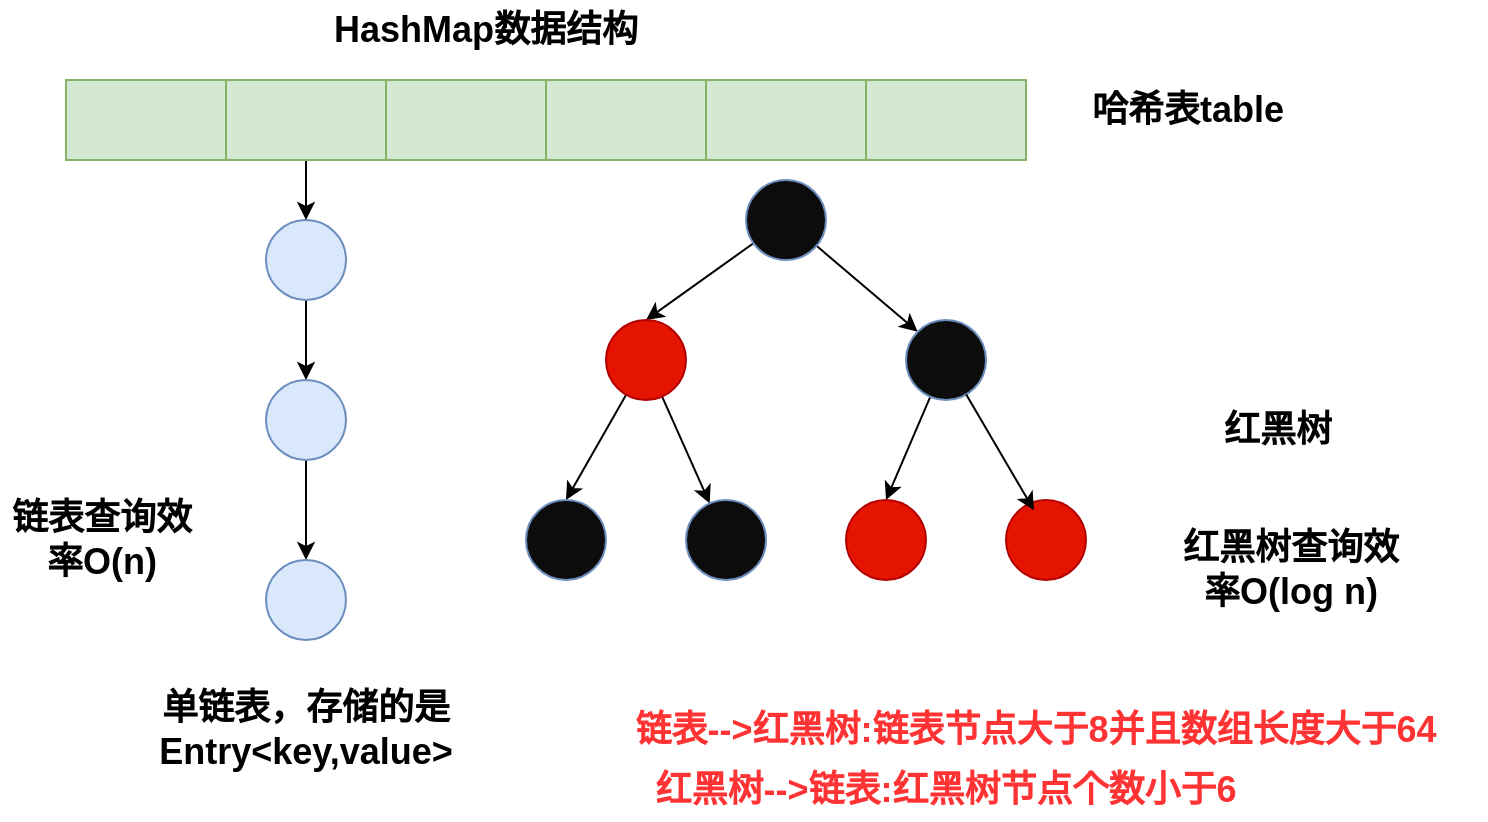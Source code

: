 <mxfile version="24.8.0">
  <diagram name="HashMap" id="wXSagwDW5aZHT_AMHD59">
    <mxGraphModel dx="868" dy="443" grid="1" gridSize="10" guides="1" tooltips="1" connect="1" arrows="1" fold="1" page="1" pageScale="1" pageWidth="1654" pageHeight="2336" math="0" shadow="0">
      <root>
        <mxCell id="0" />
        <mxCell id="1" parent="0" />
        <mxCell id="8ngKyNqRQ4wnQCkIByvn-6" value="&lt;b style=&quot;font-size: 18px;&quot;&gt;&lt;font style=&quot;font-size: 18px;&quot;&gt;HashMap数据结构&lt;/font&gt;&lt;/b&gt;" style="text;html=1;align=center;verticalAlign=middle;whiteSpace=wrap;rounded=0;fontSize=18;" vertex="1" parent="1">
          <mxGeometry x="300" y="150" width="160" height="30" as="geometry" />
        </mxCell>
        <mxCell id="8ngKyNqRQ4wnQCkIByvn-7" value="&lt;b style=&quot;font-size: 18px;&quot;&gt;&lt;font style=&quot;font-size: 18px;&quot;&gt;哈希表table&lt;/font&gt;&lt;/b&gt;" style="text;html=1;align=center;verticalAlign=middle;whiteSpace=wrap;rounded=0;fontSize=18;" vertex="1" parent="1">
          <mxGeometry x="680" y="190" width="102" height="30" as="geometry" />
        </mxCell>
        <mxCell id="8ngKyNqRQ4wnQCkIByvn-31" style="edgeStyle=orthogonalEdgeStyle;rounded=0;orthogonalLoop=1;jettySize=auto;html=1;entryX=0.5;entryY=0;entryDx=0;entryDy=0;" edge="1" parent="1" source="8ngKyNqRQ4wnQCkIByvn-15" target="8ngKyNqRQ4wnQCkIByvn-19">
          <mxGeometry relative="1" as="geometry" />
        </mxCell>
        <mxCell id="8ngKyNqRQ4wnQCkIByvn-15" value="" style="ellipse;whiteSpace=wrap;html=1;aspect=fixed;fillColor=#dae8fc;strokeColor=#6c8ebf;" vertex="1" parent="1">
          <mxGeometry x="270" y="260" width="40" height="40" as="geometry" />
        </mxCell>
        <mxCell id="8ngKyNqRQ4wnQCkIByvn-32" style="edgeStyle=orthogonalEdgeStyle;rounded=0;orthogonalLoop=1;jettySize=auto;html=1;entryX=0.5;entryY=0;entryDx=0;entryDy=0;" edge="1" parent="1" source="8ngKyNqRQ4wnQCkIByvn-19" target="8ngKyNqRQ4wnQCkIByvn-21">
          <mxGeometry relative="1" as="geometry" />
        </mxCell>
        <mxCell id="8ngKyNqRQ4wnQCkIByvn-19" value="" style="ellipse;whiteSpace=wrap;html=1;aspect=fixed;fillColor=#dae8fc;strokeColor=#6c8ebf;" vertex="1" parent="1">
          <mxGeometry x="270" y="340" width="40" height="40" as="geometry" />
        </mxCell>
        <mxCell id="8ngKyNqRQ4wnQCkIByvn-21" value="" style="ellipse;whiteSpace=wrap;html=1;aspect=fixed;fillColor=#dae8fc;strokeColor=#6c8ebf;" vertex="1" parent="1">
          <mxGeometry x="270" y="430" width="40" height="40" as="geometry" />
        </mxCell>
        <mxCell id="8ngKyNqRQ4wnQCkIByvn-23" value="&lt;span style=&quot;font-size: 16px;&quot;&gt;&lt;b&gt;&amp;nbsp;&lt;/b&gt;&lt;/span&gt;" style="rounded=0;whiteSpace=wrap;html=1;fillColor=#d5e8d4;strokeColor=#82b366;" vertex="1" parent="1">
          <mxGeometry x="170" y="190" width="80" height="40" as="geometry" />
        </mxCell>
        <mxCell id="8ngKyNqRQ4wnQCkIByvn-30" style="edgeStyle=orthogonalEdgeStyle;rounded=0;orthogonalLoop=1;jettySize=auto;html=1;entryX=0.5;entryY=0;entryDx=0;entryDy=0;" edge="1" parent="1" source="8ngKyNqRQ4wnQCkIByvn-24" target="8ngKyNqRQ4wnQCkIByvn-15">
          <mxGeometry relative="1" as="geometry" />
        </mxCell>
        <mxCell id="8ngKyNqRQ4wnQCkIByvn-24" value="&lt;span style=&quot;font-size: 16px;&quot;&gt;&lt;b&gt;&amp;nbsp;&lt;/b&gt;&lt;/span&gt;" style="rounded=0;whiteSpace=wrap;html=1;fillColor=#d5e8d4;strokeColor=#82b366;" vertex="1" parent="1">
          <mxGeometry x="250" y="190" width="80" height="40" as="geometry" />
        </mxCell>
        <mxCell id="8ngKyNqRQ4wnQCkIByvn-25" value="&lt;span style=&quot;font-size: 16px;&quot;&gt;&lt;b&gt;&amp;nbsp;&lt;/b&gt;&lt;/span&gt;" style="rounded=0;whiteSpace=wrap;html=1;fillColor=#d5e8d4;strokeColor=#82b366;" vertex="1" parent="1">
          <mxGeometry x="330" y="190" width="80" height="40" as="geometry" />
        </mxCell>
        <mxCell id="8ngKyNqRQ4wnQCkIByvn-27" value="&lt;span style=&quot;font-size: 16px;&quot;&gt;&lt;b&gt;&amp;nbsp;&lt;/b&gt;&lt;/span&gt;" style="rounded=0;whiteSpace=wrap;html=1;fillColor=#d5e8d4;strokeColor=#82b366;" vertex="1" parent="1">
          <mxGeometry x="410" y="190" width="80" height="40" as="geometry" />
        </mxCell>
        <mxCell id="8ngKyNqRQ4wnQCkIByvn-28" value="&lt;span style=&quot;font-size: 16px;&quot;&gt;&lt;b&gt;&amp;nbsp;&lt;/b&gt;&lt;/span&gt;" style="rounded=0;whiteSpace=wrap;html=1;fillColor=#d5e8d4;strokeColor=#82b366;" vertex="1" parent="1">
          <mxGeometry x="490" y="190" width="80" height="40" as="geometry" />
        </mxCell>
        <mxCell id="8ngKyNqRQ4wnQCkIByvn-29" value="&lt;span style=&quot;font-size: 16px;&quot;&gt;&lt;b&gt;&amp;nbsp;&lt;/b&gt;&lt;/span&gt;" style="rounded=0;whiteSpace=wrap;html=1;fillColor=#d5e8d4;strokeColor=#82b366;" vertex="1" parent="1">
          <mxGeometry x="570" y="190" width="80" height="40" as="geometry" />
        </mxCell>
        <mxCell id="8ngKyNqRQ4wnQCkIByvn-33" value="&lt;b style=&quot;font-size: 18px;&quot;&gt;&lt;font style=&quot;font-size: 18px;&quot;&gt;单链表，存储的是Entry&amp;lt;key,value&amp;gt;&lt;/font&gt;&lt;/b&gt;" style="text;html=1;align=center;verticalAlign=middle;whiteSpace=wrap;rounded=0;fontSize=18;" vertex="1" parent="1">
          <mxGeometry x="239" y="500" width="102" height="30" as="geometry" />
        </mxCell>
        <mxCell id="8ngKyNqRQ4wnQCkIByvn-46" style="rounded=0;orthogonalLoop=1;jettySize=auto;html=1;entryX=0.5;entryY=0;entryDx=0;entryDy=0;" edge="1" parent="1" source="8ngKyNqRQ4wnQCkIByvn-34" target="8ngKyNqRQ4wnQCkIByvn-36">
          <mxGeometry relative="1" as="geometry" />
        </mxCell>
        <mxCell id="8ngKyNqRQ4wnQCkIByvn-47" style="edgeStyle=none;rounded=0;orthogonalLoop=1;jettySize=auto;html=1;entryX=0;entryY=0;entryDx=0;entryDy=0;" edge="1" parent="1" source="8ngKyNqRQ4wnQCkIByvn-34" target="8ngKyNqRQ4wnQCkIByvn-37">
          <mxGeometry relative="1" as="geometry" />
        </mxCell>
        <mxCell id="8ngKyNqRQ4wnQCkIByvn-34" value="" style="ellipse;whiteSpace=wrap;html=1;aspect=fixed;fillColor=#0d0c0c;strokeColor=#6c8ebf;" vertex="1" parent="1">
          <mxGeometry x="510" y="240" width="40" height="40" as="geometry" />
        </mxCell>
        <mxCell id="8ngKyNqRQ4wnQCkIByvn-48" style="edgeStyle=none;rounded=0;orthogonalLoop=1;jettySize=auto;html=1;entryX=0.5;entryY=0;entryDx=0;entryDy=0;" edge="1" parent="1" source="8ngKyNqRQ4wnQCkIByvn-36" target="8ngKyNqRQ4wnQCkIByvn-42">
          <mxGeometry relative="1" as="geometry" />
        </mxCell>
        <mxCell id="8ngKyNqRQ4wnQCkIByvn-49" style="edgeStyle=none;rounded=0;orthogonalLoop=1;jettySize=auto;html=1;" edge="1" parent="1" source="8ngKyNqRQ4wnQCkIByvn-36" target="8ngKyNqRQ4wnQCkIByvn-43">
          <mxGeometry relative="1" as="geometry" />
        </mxCell>
        <mxCell id="8ngKyNqRQ4wnQCkIByvn-36" value="" style="ellipse;whiteSpace=wrap;html=1;aspect=fixed;fillColor=#e51400;strokeColor=#B20000;fontColor=#ffffff;" vertex="1" parent="1">
          <mxGeometry x="440" y="310" width="40" height="40" as="geometry" />
        </mxCell>
        <mxCell id="8ngKyNqRQ4wnQCkIByvn-50" style="edgeStyle=none;rounded=0;orthogonalLoop=1;jettySize=auto;html=1;entryX=0.5;entryY=0;entryDx=0;entryDy=0;" edge="1" parent="1" source="8ngKyNqRQ4wnQCkIByvn-37" target="8ngKyNqRQ4wnQCkIByvn-38">
          <mxGeometry relative="1" as="geometry" />
        </mxCell>
        <mxCell id="8ngKyNqRQ4wnQCkIByvn-37" value="" style="ellipse;whiteSpace=wrap;html=1;aspect=fixed;fillColor=#0d0c0c;strokeColor=#6c8ebf;" vertex="1" parent="1">
          <mxGeometry x="590" y="310" width="40" height="40" as="geometry" />
        </mxCell>
        <mxCell id="8ngKyNqRQ4wnQCkIByvn-38" value="" style="ellipse;whiteSpace=wrap;html=1;aspect=fixed;fillColor=#e51400;strokeColor=#B20000;fontColor=#ffffff;" vertex="1" parent="1">
          <mxGeometry x="560" y="400" width="40" height="40" as="geometry" />
        </mxCell>
        <mxCell id="8ngKyNqRQ4wnQCkIByvn-39" value="" style="ellipse;whiteSpace=wrap;html=1;aspect=fixed;fillColor=#e51400;strokeColor=#B20000;fontColor=#ffffff;" vertex="1" parent="1">
          <mxGeometry x="640" y="400" width="40" height="40" as="geometry" />
        </mxCell>
        <mxCell id="8ngKyNqRQ4wnQCkIByvn-42" value="" style="ellipse;whiteSpace=wrap;html=1;aspect=fixed;fillColor=#0d0c0c;strokeColor=#6c8ebf;" vertex="1" parent="1">
          <mxGeometry x="400" y="400" width="40" height="40" as="geometry" />
        </mxCell>
        <mxCell id="8ngKyNqRQ4wnQCkIByvn-43" value="" style="ellipse;whiteSpace=wrap;html=1;aspect=fixed;fillColor=#0d0c0c;strokeColor=#6c8ebf;" vertex="1" parent="1">
          <mxGeometry x="480" y="400" width="40" height="40" as="geometry" />
        </mxCell>
        <mxCell id="8ngKyNqRQ4wnQCkIByvn-51" style="edgeStyle=none;rounded=0;orthogonalLoop=1;jettySize=auto;html=1;entryX=0.35;entryY=0.129;entryDx=0;entryDy=0;entryPerimeter=0;" edge="1" parent="1" source="8ngKyNqRQ4wnQCkIByvn-37" target="8ngKyNqRQ4wnQCkIByvn-39">
          <mxGeometry relative="1" as="geometry" />
        </mxCell>
        <mxCell id="8ngKyNqRQ4wnQCkIByvn-52" value="&lt;b style=&quot;font-size: 18px;&quot;&gt;&lt;font style=&quot;font-size: 18px;&quot;&gt;红黑树&lt;/font&gt;&lt;/b&gt;" style="text;html=1;align=center;verticalAlign=middle;whiteSpace=wrap;rounded=0;fontSize=18;" vertex="1" parent="1">
          <mxGeometry x="725" y="350" width="102" height="30" as="geometry" />
        </mxCell>
        <mxCell id="8ngKyNqRQ4wnQCkIByvn-53" value="&lt;b style=&quot;font-size: 18px;&quot;&gt;&lt;font style=&quot;font-size: 18px;&quot;&gt;链表查询效率O(n)&lt;/font&gt;&lt;/b&gt;" style="text;html=1;align=center;verticalAlign=middle;whiteSpace=wrap;rounded=0;fontSize=18;" vertex="1" parent="1">
          <mxGeometry x="137" y="405" width="102" height="30" as="geometry" />
        </mxCell>
        <mxCell id="8ngKyNqRQ4wnQCkIByvn-54" value="&lt;b style=&quot;font-size: 18px;&quot;&gt;&lt;font style=&quot;font-size: 18px;&quot;&gt;红黑树查询效率O(log n)&lt;/font&gt;&lt;/b&gt;" style="text;html=1;align=center;verticalAlign=middle;whiteSpace=wrap;rounded=0;fontSize=18;" vertex="1" parent="1">
          <mxGeometry x="725" y="420" width="115" height="30" as="geometry" />
        </mxCell>
        <mxCell id="8ngKyNqRQ4wnQCkIByvn-55" value="&lt;b style=&quot;font-size: 18px;&quot;&gt;&lt;font color=&quot;#ff3333&quot; style=&quot;font-size: 18px;&quot;&gt;链表--&amp;gt;红黑树:链表节点大于8并且数组长度大于64&lt;/font&gt;&lt;/b&gt;" style="text;html=1;align=center;verticalAlign=middle;whiteSpace=wrap;rounded=0;fontSize=18;" vertex="1" parent="1">
          <mxGeometry x="430" y="500" width="450" height="30" as="geometry" />
        </mxCell>
        <mxCell id="8ngKyNqRQ4wnQCkIByvn-57" style="edgeStyle=none;rounded=0;orthogonalLoop=1;jettySize=auto;html=1;exitX=0.5;exitY=0;exitDx=0;exitDy=0;" edge="1" parent="1" source="8ngKyNqRQ4wnQCkIByvn-56" target="8ngKyNqRQ4wnQCkIByvn-55">
          <mxGeometry relative="1" as="geometry" />
        </mxCell>
        <mxCell id="8ngKyNqRQ4wnQCkIByvn-56" value="&lt;b style=&quot;font-size: 18px;&quot;&gt;&lt;font color=&quot;#ff3333&quot; style=&quot;font-size: 18px;&quot;&gt;红黑树--&amp;gt;链表:红黑树节点个数小于6&lt;/font&gt;&lt;/b&gt;" style="text;html=1;align=center;verticalAlign=middle;whiteSpace=wrap;rounded=0;fontSize=18;" vertex="1" parent="1">
          <mxGeometry x="385" y="530" width="450" height="30" as="geometry" />
        </mxCell>
      </root>
    </mxGraphModel>
  </diagram>
</mxfile>
